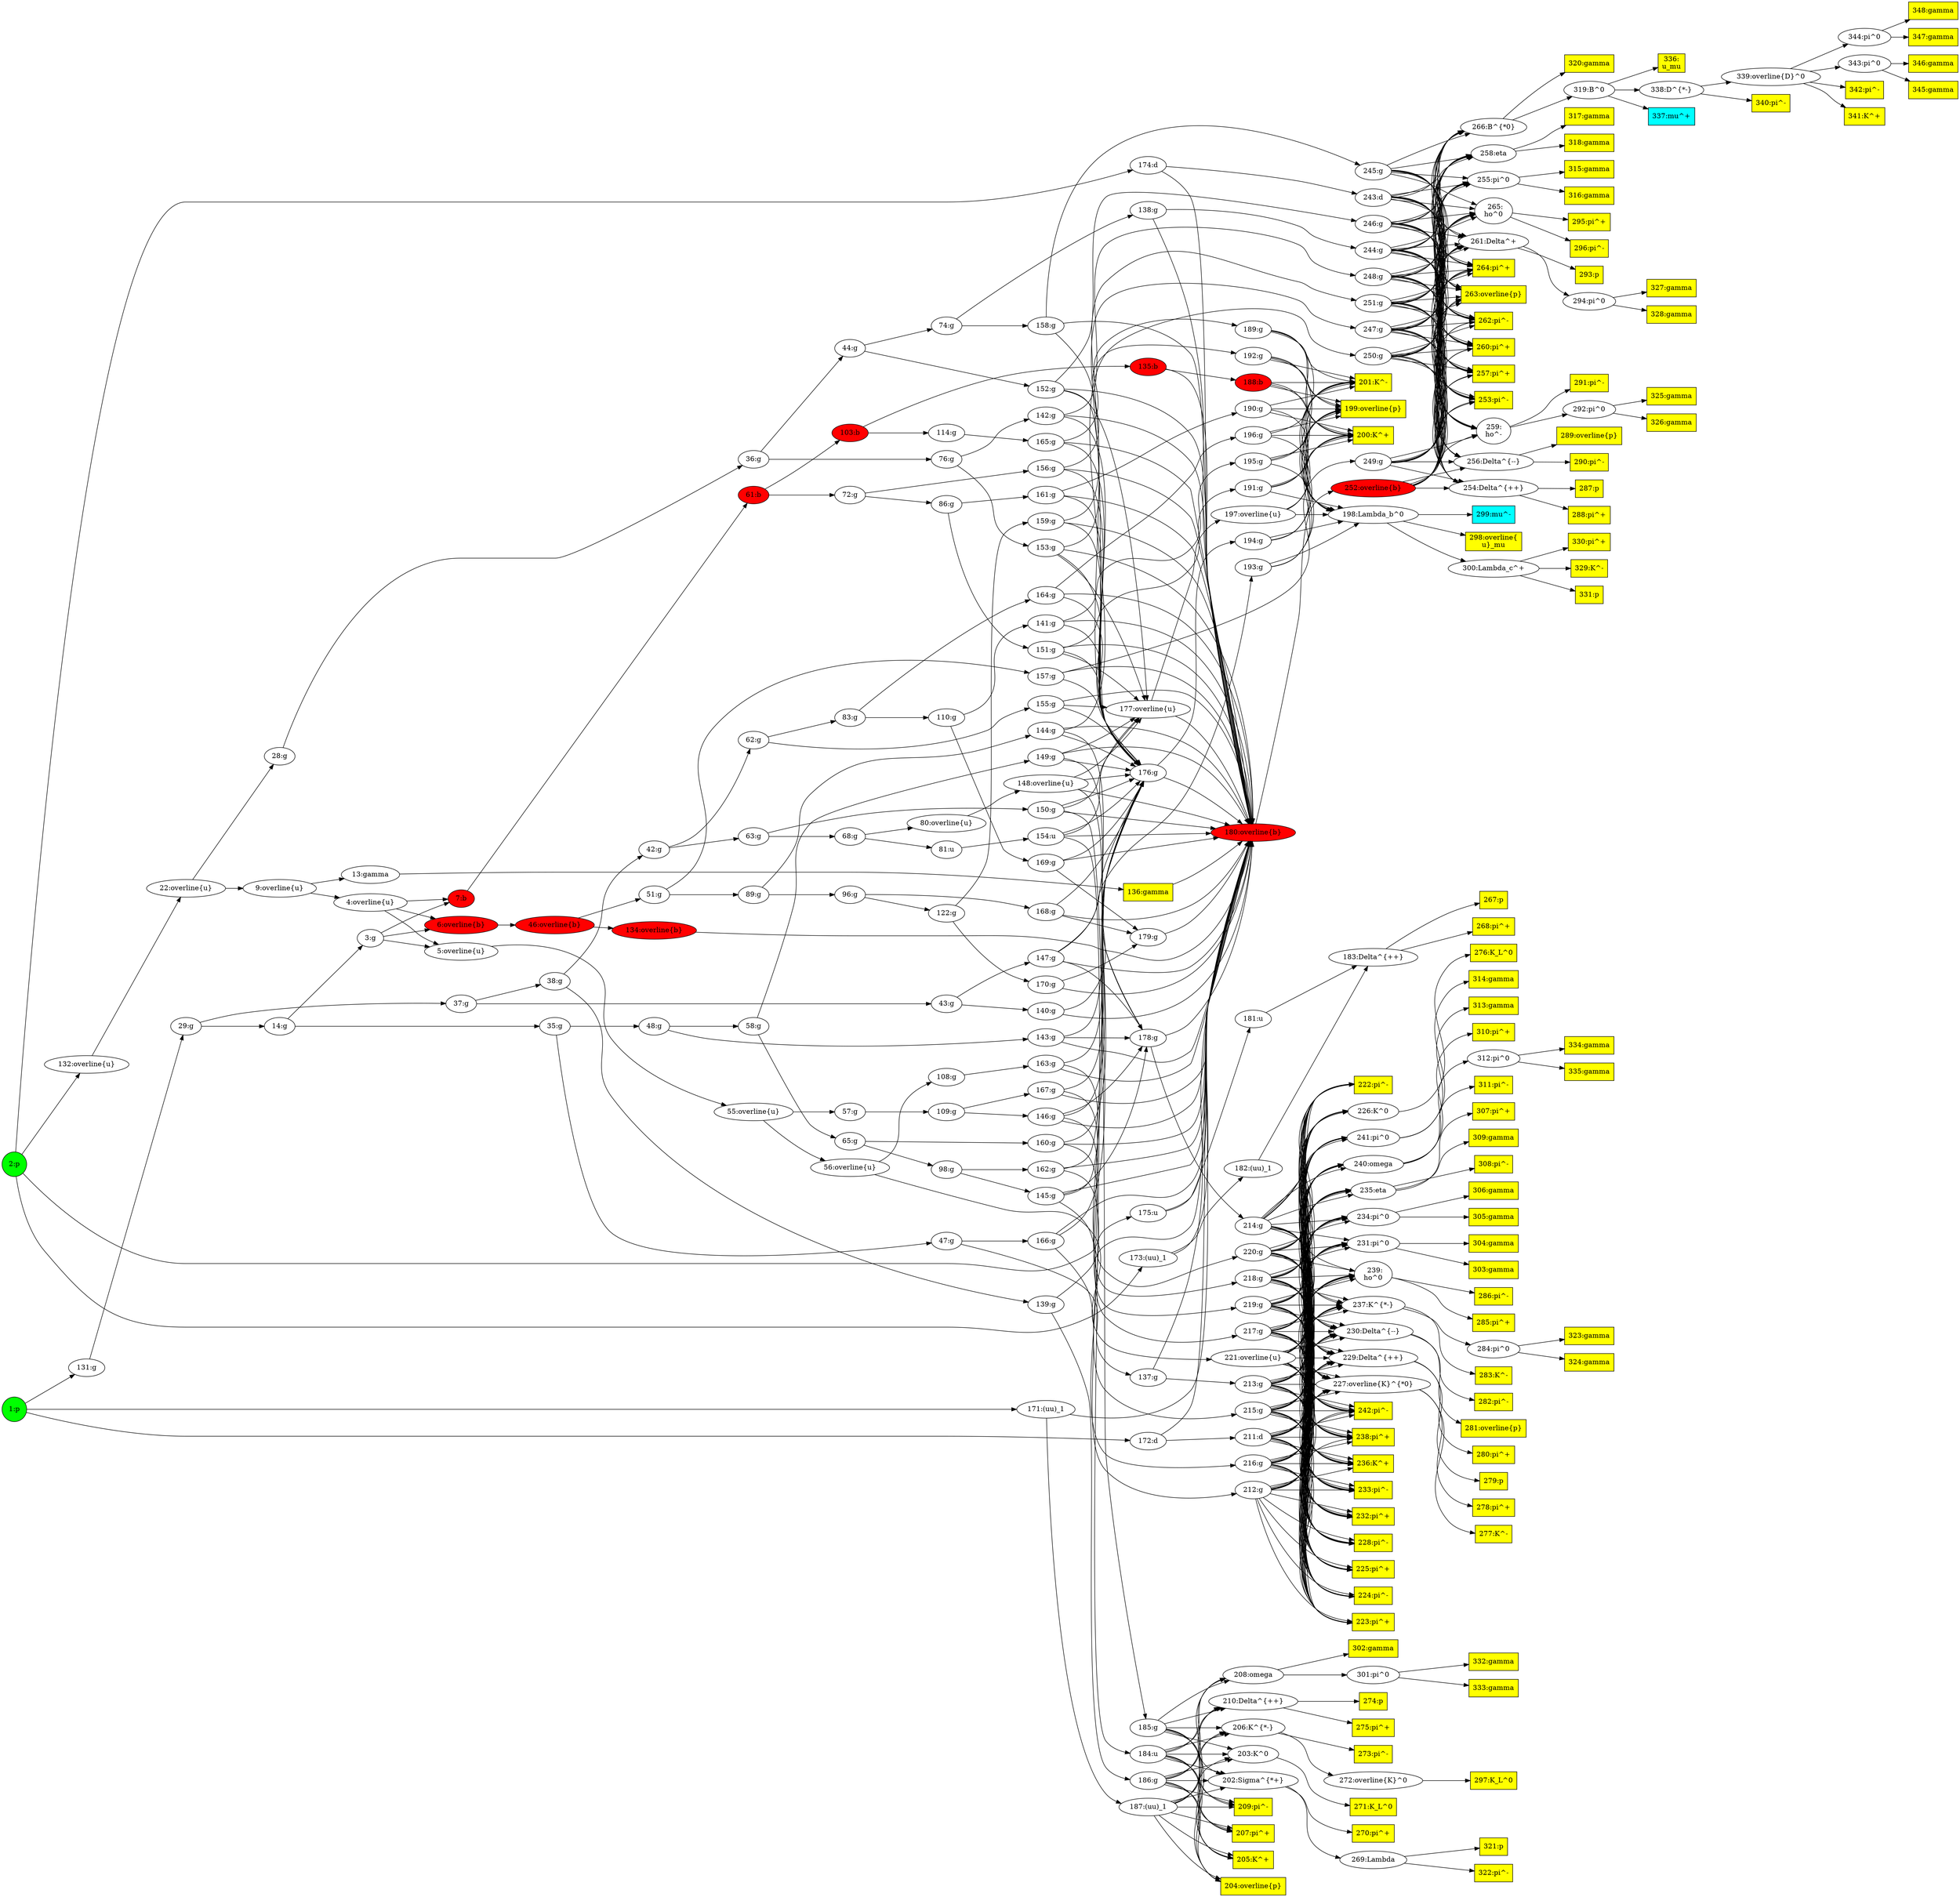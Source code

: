 digraph g {
    rankdir = RL;
    348 -> { 344 } [dir="back"]
    348 [label="348:\gamma", shape=box, style=filled, fillcolor=yellow]
    347 -> { 344 } [dir="back"]
    347 [label="347:\gamma", shape=box, style=filled, fillcolor=yellow]
    346 -> { 343 } [dir="back"]
    346 [label="346:\gamma", shape=box, style=filled, fillcolor=yellow]
    345 -> { 343 } [dir="back"]
    345 [label="345:\gamma", shape=box, style=filled, fillcolor=yellow]
    344 -> { 339 } [dir="back"]
    344 [label="344:\pi^0"]
    343 -> { 339 } [dir="back"]
    343 [label="343:\pi^0"]
    342 -> { 339 } [dir="back"]
    342 [label="342:\pi^-", shape=box, style=filled, fillcolor=yellow]
    341 -> { 339 } [dir="back"]
    341 [label="341:K^+", shape=box, style=filled, fillcolor=yellow]
    340 -> { 338 } [dir="back"]
    340 [label="340:\pi^-", shape=box, style=filled, fillcolor=yellow]
    339 -> { 338 } [dir="back"]
    339 [label="339:\overline{D}^0"]
    338 -> { 319 } [dir="back"]
    338 [label="338:D^{*-}"]
    337 -> { 319 } [dir="back"]
    337 [label="337:\mu^+", shape=box, style=filled, fillcolor=cyan]
    336 -> { 319 } [dir="back"]
    336 [label="336:\nu_\mu", shape=box, style=filled, fillcolor=yellow]
    335 -> { 312 } [dir="back"]
    335 [label="335:\gamma", shape=box, style=filled, fillcolor=yellow]
    334 -> { 312 } [dir="back"]
    334 [label="334:\gamma", shape=box, style=filled, fillcolor=yellow]
    333 -> { 301 } [dir="back"]
    333 [label="333:\gamma", shape=box, style=filled, fillcolor=yellow]
    332 -> { 301 } [dir="back"]
    332 [label="332:\gamma", shape=box, style=filled, fillcolor=yellow]
    331 -> { 300 } [dir="back"]
    331 [label="331:p", shape=box, style=filled, fillcolor=yellow]
    330 -> { 300 } [dir="back"]
    330 [label="330:\pi^+", shape=box, style=filled, fillcolor=yellow]
    329 -> { 300 } [dir="back"]
    329 [label="329:K^-", shape=box, style=filled, fillcolor=yellow]
    328 -> { 294 } [dir="back"]
    328 [label="328:\gamma", shape=box, style=filled, fillcolor=yellow]
    327 -> { 294 } [dir="back"]
    327 [label="327:\gamma", shape=box, style=filled, fillcolor=yellow]
    326 -> { 292 } [dir="back"]
    326 [label="326:\gamma", shape=box, style=filled, fillcolor=yellow]
    325 -> { 292 } [dir="back"]
    325 [label="325:\gamma", shape=box, style=filled, fillcolor=yellow]
    324 -> { 284 } [dir="back"]
    324 [label="324:\gamma", shape=box, style=filled, fillcolor=yellow]
    323 -> { 284 } [dir="back"]
    323 [label="323:\gamma", shape=box, style=filled, fillcolor=yellow]
    322 -> { 269 } [dir="back"]
    322 [label="322:\pi^-", shape=box, style=filled, fillcolor=yellow]
    321 -> { 269 } [dir="back"]
    321 [label="321:p", shape=box, style=filled, fillcolor=yellow]
    320 -> { 266 } [dir="back"]
    320 [label="320:\gamma", shape=box, style=filled, fillcolor=yellow]
    319 -> { 266 } [dir="back"]
    319 [label="319:B^0"]
    318 -> { 258 } [dir="back"]
    318 [label="318:\gamma", shape=box, style=filled, fillcolor=yellow]
    317 -> { 258 } [dir="back"]
    317 [label="317:\gamma", shape=box, style=filled, fillcolor=yellow]
    316 -> { 255 } [dir="back"]
    316 [label="316:\gamma", shape=box, style=filled, fillcolor=yellow]
    315 -> { 255 } [dir="back"]
    315 [label="315:\gamma", shape=box, style=filled, fillcolor=yellow]
    314 -> { 241 } [dir="back"]
    314 [label="314:\gamma", shape=box, style=filled, fillcolor=yellow]
    313 -> { 241 } [dir="back"]
    313 [label="313:\gamma", shape=box, style=filled, fillcolor=yellow]
    312 -> { 240 } [dir="back"]
    312 [label="312:\pi^0"]
    311 -> { 240 } [dir="back"]
    311 [label="311:\pi^-", shape=box, style=filled, fillcolor=yellow]
    310 -> { 240 } [dir="back"]
    310 [label="310:\pi^+", shape=box, style=filled, fillcolor=yellow]
    309 -> { 235 } [dir="back"]
    309 [label="309:\gamma", shape=box, style=filled, fillcolor=yellow]
    308 -> { 235 } [dir="back"]
    308 [label="308:\pi^-", shape=box, style=filled, fillcolor=yellow]
    307 -> { 235 } [dir="back"]
    307 [label="307:\pi^+", shape=box, style=filled, fillcolor=yellow]
    306 -> { 234 } [dir="back"]
    306 [label="306:\gamma", shape=box, style=filled, fillcolor=yellow]
    305 -> { 234 } [dir="back"]
    305 [label="305:\gamma", shape=box, style=filled, fillcolor=yellow]
    304 -> { 231 } [dir="back"]
    304 [label="304:\gamma", shape=box, style=filled, fillcolor=yellow]
    303 -> { 231 } [dir="back"]
    303 [label="303:\gamma", shape=box, style=filled, fillcolor=yellow]
    302 -> { 208 } [dir="back"]
    302 [label="302:\gamma", shape=box, style=filled, fillcolor=yellow]
    301 -> { 208 } [dir="back"]
    301 [label="301:\pi^0"]
    300 -> { 198 } [dir="back"]
    300 [label="300:\Lambda_c^+"]
    299 -> { 198 } [dir="back"]
    299 [label="299:\mu^-", shape=box, style=filled, fillcolor=cyan]
    298 -> { 198 } [dir="back"]
    298 [label="298:\overline{\nu}_\mu", shape=box, style=filled, fillcolor=yellow]
    297 -> { 272 } [dir="back"]
    297 [label="297:K_L^0", shape=box, style=filled, fillcolor=yellow]
    296 -> { 265 } [dir="back"]
    296 [label="296:\pi^-", shape=box, style=filled, fillcolor=yellow]
    295 -> { 265 } [dir="back"]
    295 [label="295:\pi^+", shape=box, style=filled, fillcolor=yellow]
    294 -> { 261 } [dir="back"]
    294 [label="294:\pi^0"]
    293 -> { 261 } [dir="back"]
    293 [label="293:p", shape=box, style=filled, fillcolor=yellow]
    292 -> { 259 } [dir="back"]
    292 [label="292:\pi^0"]
    291 -> { 259 } [dir="back"]
    291 [label="291:\pi^-", shape=box, style=filled, fillcolor=yellow]
    290 -> { 256 } [dir="back"]
    290 [label="290:\pi^-", shape=box, style=filled, fillcolor=yellow]
    289 -> { 256 } [dir="back"]
    289 [label="289:\overline{p}", shape=box, style=filled, fillcolor=yellow]
    288 -> { 254 } [dir="back"]
    288 [label="288:\pi^+", shape=box, style=filled, fillcolor=yellow]
    287 -> { 254 } [dir="back"]
    287 [label="287:p", shape=box, style=filled, fillcolor=yellow]
    286 -> { 239 } [dir="back"]
    286 [label="286:\pi^-", shape=box, style=filled, fillcolor=yellow]
    285 -> { 239 } [dir="back"]
    285 [label="285:\pi^+", shape=box, style=filled, fillcolor=yellow]
    284 -> { 237 } [dir="back"]
    284 [label="284:\pi^0"]
    283 -> { 237 } [dir="back"]
    283 [label="283:K^-", shape=box, style=filled, fillcolor=yellow]
    282 -> { 230 } [dir="back"]
    282 [label="282:\pi^-", shape=box, style=filled, fillcolor=yellow]
    281 -> { 230 } [dir="back"]
    281 [label="281:\overline{p}", shape=box, style=filled, fillcolor=yellow]
    280 -> { 229 } [dir="back"]
    280 [label="280:\pi^+", shape=box, style=filled, fillcolor=yellow]
    279 -> { 229 } [dir="back"]
    279 [label="279:p", shape=box, style=filled, fillcolor=yellow]
    278 -> { 227 } [dir="back"]
    278 [label="278:\pi^+", shape=box, style=filled, fillcolor=yellow]
    277 -> { 227 } [dir="back"]
    277 [label="277:K^-", shape=box, style=filled, fillcolor=yellow]
    276 -> { 226 } [dir="back"]
    276 [label="276:K_L^0", shape=box, style=filled, fillcolor=yellow]
    275 -> { 210 } [dir="back"]
    275 [label="275:\pi^+", shape=box, style=filled, fillcolor=yellow]
    274 -> { 210 } [dir="back"]
    274 [label="274:p", shape=box, style=filled, fillcolor=yellow]
    273 -> { 206 } [dir="back"]
    273 [label="273:\pi^-", shape=box, style=filled, fillcolor=yellow]
    272 -> { 206 } [dir="back"]
    272 [label="272:\overline{K}^0"]
    271 -> { 203 } [dir="back"]
    271 [label="271:K_L^0", shape=box, style=filled, fillcolor=yellow]
    270 -> { 202 } [dir="back"]
    270 [label="270:\pi^+", shape=box, style=filled, fillcolor=yellow]
    269 -> { 202 } [dir="back"]
    269 [label="269:\Lambda"]
    268 -> { 183 } [dir="back"]
    268 [label="268:\pi^+", shape=box, style=filled, fillcolor=yellow]
    267 -> { 183 } [dir="back"]
    267 [label="267:p", shape=box, style=filled, fillcolor=yellow]
    266 -> { 243 244 245 246 247 248 249 250 251 252 } [dir="back"]
    266 [label="266:B^{*0}"]
    265 -> { 243 244 245 246 247 248 249 250 251 252 } [dir="back"]
    265 [label="265:\rho^0"]
    264 -> { 243 244 245 246 247 248 249 250 251 252 } [dir="back"]
    264 [label="264:\pi^+", shape=box, style=filled, fillcolor=yellow]
    263 -> { 243 244 245 246 247 248 249 250 251 252 } [dir="back"]
    263 [label="263:\overline{p}", shape=box, style=filled, fillcolor=yellow]
    262 -> { 243 244 245 246 247 248 249 250 251 252 } [dir="back"]
    262 [label="262:\pi^-", shape=box, style=filled, fillcolor=yellow]
    261 -> { 243 244 245 246 247 248 249 250 251 252 } [dir="back"]
    261 [label="261:\Delta^+"]
    260 -> { 243 244 245 246 247 248 249 250 251 252 } [dir="back"]
    260 [label="260:\pi^+", shape=box, style=filled, fillcolor=yellow]
    259 -> { 243 244 245 246 247 248 249 250 251 252 } [dir="back"]
    259 [label="259:\rho^-"]
    258 -> { 243 244 245 246 247 248 249 250 251 252 } [dir="back"]
    258 [label="258:\eta"]
    257 -> { 243 244 245 246 247 248 249 250 251 252 } [dir="back"]
    257 [label="257:\pi^+", shape=box, style=filled, fillcolor=yellow]
    256 -> { 243 244 245 246 247 248 249 250 251 252 } [dir="back"]
    256 [label="256:\Delta^{--}"]
    255 -> { 243 244 245 246 247 248 249 250 251 252 } [dir="back"]
    255 [label="255:\pi^0"]
    254 -> { 243 244 245 246 247 248 249 250 251 252 } [dir="back"]
    254 [label="254:\Delta^{++}"]
    253 -> { 243 244 245 246 247 248 249 250 251 252 } [dir="back"]
    253 [label="253:\pi^-", shape=box, style=filled, fillcolor=yellow]
    252 -> { 180 } [dir="back"]
    252 [label="252:\overline{b}", shape="", style=filled, fillcolor=red]
    251 -> { 159 } [dir="back"]
    251 [label="251:g"]
    250 -> { 144 } [dir="back"]
    250 [label="250:g"]
    249 -> { 157 } [dir="back"]
    249 [label="249:g"]
    248 -> { 142 } [dir="back"]
    248 [label="248:g"]
    247 -> { 153 } [dir="back"]
    247 [label="247:g"]
    246 -> { 152 } [dir="back"]
    246 [label="246:g"]
    245 -> { 158 } [dir="back"]
    245 [label="245:g"]
    244 -> { 138 } [dir="back"]
    244 [label="244:g"]
    243 -> { 174 } [dir="back"]
    243 [label="243:d"]
    242 -> { 211 212 213 214 215 216 217 218 219 220 221 } [dir="back"]
    242 [label="242:\pi^-", shape=box, style=filled, fillcolor=yellow]
    241 -> { 211 212 213 214 215 216 217 218 219 220 221 } [dir="back"]
    241 [label="241:\pi^0"]
    240 -> { 211 212 213 214 215 216 217 218 219 220 221 } [dir="back"]
    240 [label="240:\omega"]
    239 -> { 211 212 213 214 215 216 217 218 219 220 221 } [dir="back"]
    239 [label="239:\rho^0"]
    238 -> { 211 212 213 214 215 216 217 218 219 220 221 } [dir="back"]
    238 [label="238:\pi^+", shape=box, style=filled, fillcolor=yellow]
    237 -> { 211 212 213 214 215 216 217 218 219 220 221 } [dir="back"]
    237 [label="237:K^{*-}"]
    236 -> { 211 212 213 214 215 216 217 218 219 220 221 } [dir="back"]
    236 [label="236:K^+", shape=box, style=filled, fillcolor=yellow]
    235 -> { 211 212 213 214 215 216 217 218 219 220 221 } [dir="back"]
    235 [label="235:\eta"]
    234 -> { 211 212 213 214 215 216 217 218 219 220 221 } [dir="back"]
    234 [label="234:\pi^0"]
    233 -> { 211 212 213 214 215 216 217 218 219 220 221 } [dir="back"]
    233 [label="233:\pi^-", shape=box, style=filled, fillcolor=yellow]
    232 -> { 211 212 213 214 215 216 217 218 219 220 221 } [dir="back"]
    232 [label="232:\pi^+", shape=box, style=filled, fillcolor=yellow]
    231 -> { 211 212 213 214 215 216 217 218 219 220 221 } [dir="back"]
    231 [label="231:\pi^0"]
    230 -> { 211 212 213 214 215 216 217 218 219 220 221 } [dir="back"]
    230 [label="230:\Delta^{--}"]
    229 -> { 211 212 213 214 215 216 217 218 219 220 221 } [dir="back"]
    229 [label="229:\Delta^{++}"]
    228 -> { 211 212 213 214 215 216 217 218 219 220 221 } [dir="back"]
    228 [label="228:\pi^-", shape=box, style=filled, fillcolor=yellow]
    227 -> { 211 212 213 214 215 216 217 218 219 220 221 } [dir="back"]
    227 [label="227:\overline{K}^{*0}"]
    226 -> { 211 212 213 214 215 216 217 218 219 220 221 } [dir="back"]
    226 [label="226:K^0"]
    225 -> { 211 212 213 214 215 216 217 218 219 220 221 } [dir="back"]
    225 [label="225:\pi^+", shape=box, style=filled, fillcolor=yellow]
    224 -> { 211 212 213 214 215 216 217 218 219 220 221 } [dir="back"]
    224 [label="224:\pi^-", shape=box, style=filled, fillcolor=yellow]
    223 -> { 211 212 213 214 215 216 217 218 219 220 221 } [dir="back"]
    223 [label="223:\pi^+", shape=box, style=filled, fillcolor=yellow]
    222 -> { 211 212 213 214 215 216 217 218 219 220 221 } [dir="back"]
    222 [label="222:\pi^-", shape=box, style=filled, fillcolor=yellow]
    221 -> { 56 } [dir="back"]
    221 [label="221:\overline{u}"]
    220 -> { 163 } [dir="back"]
    220 [label="220:g"]
    219 -> { 146 } [dir="back"]
    219 [label="219:g"]
    218 -> { 167 } [dir="back"]
    218 [label="218:g"]
    217 -> { 160 } [dir="back"]
    217 [label="217:g"]
    216 -> { 145 } [dir="back"]
    216 [label="216:g"]
    215 -> { 162 } [dir="back"]
    215 [label="215:g"]
    214 -> { 178 } [dir="back"]
    214 [label="214:g"]
    213 -> { 137 } [dir="back"]
    213 [label="213:g"]
    212 -> { 166 } [dir="back"]
    212 [label="212:g"]
    211 -> { 172 } [dir="back"]
    211 [label="211:d"]
    210 -> { 184 185 186 187 } [dir="back"]
    210 [label="210:\Delta^{++}"]
    209 -> { 184 185 186 187 } [dir="back"]
    209 [label="209:\pi^-", shape=box, style=filled, fillcolor=yellow]
    208 -> { 184 185 186 187 } [dir="back"]
    208 [label="208:\omega"]
    207 -> { 184 185 186 187 } [dir="back"]
    207 [label="207:\pi^+", shape=box, style=filled, fillcolor=yellow]
    206 -> { 184 185 186 187 } [dir="back"]
    206 [label="206:K^{*-}"]
    205 -> { 184 185 186 187 } [dir="back"]
    205 [label="205:K^+", shape=box, style=filled, fillcolor=yellow]
    204 -> { 184 185 186 187 } [dir="back"]
    204 [label="204:\overline{p}", shape=box, style=filled, fillcolor=yellow]
    203 -> { 184 185 186 187 } [dir="back"]
    203 [label="203:K^0"]
    202 -> { 184 185 186 187 } [dir="back"]
    202 [label="202:\Sigma^{*+}"]
    201 -> { 188 189 190 191 192 193 194 195 196 197 } [dir="back"]
    201 [label="201:K^-", shape=box, style=filled, fillcolor=yellow]
    200 -> { 188 189 190 191 192 193 194 195 196 197 } [dir="back"]
    200 [label="200:K^+", shape=box, style=filled, fillcolor=yellow]
    199 -> { 188 189 190 191 192 193 194 195 196 197 } [dir="back"]
    199 [label="199:\overline{p}", shape=box, style=filled, fillcolor=yellow]
    198 -> { 188 189 190 191 192 193 194 195 196 197 } [dir="back"]
    198 [label="198:\Lambda_b^0"]
    197 -> { 177 } [dir="back"]
    197 [label="197:\overline{u}"]
    196 -> { 164 } [dir="back"]
    196 [label="196:g"]
    195 -> { 141 } [dir="back"]
    195 [label="195:g"]
    194 -> { 176 } [dir="back"]
    194 [label="194:g"]
    193 -> { 147 } [dir="back"]
    193 [label="193:g"]
    192 -> { 156 } [dir="back"]
    192 [label="192:g"]
    191 -> { 151 } [dir="back"]
    191 [label="191:g"]
    190 -> { 161 } [dir="back"]
    190 [label="190:g"]
    189 -> { 165 } [dir="back"]
    189 [label="189:g"]
    188 -> { 135 } [dir="back"]
    188 [label="188:b", shape="", style=filled, fillcolor=red]
    187 -> { 171 } [dir="back"]
    187 [label="187:(uu)_1"]
    186 -> { 139 } [dir="back"]
    186 [label="186:g"]
    185 -> { 150 } [dir="back"]
    185 [label="185:g"]
    184 -> { 154 } [dir="back"]
    184 [label="184:u"]
    183 -> { 181 182 } [dir="back"]
    183 [label="183:\Delta^{++}"]
    182 -> { 173 } [dir="back"]
    182 [label="182:(uu)_1"]
    181 -> { 175 } [dir="back"]
    181 [label="181:u"]
    180 -> { 134 135 136 137 138 139 140 141 142 143 144 145 146 147 148 149 150 151 152 153 154 155 156 157 158 159 160 161 162 163 164 165 166 167 168 169 170 171 172 173 174 175 176 177 178 179 } [dir="back"]
    180 [label="180:\overline{b}", shape="", style=filled, fillcolor=red]
    179 -> { 168 169 170 } [dir="back"]
    179 [label="179:g"]
    178 -> { 143 144 145 146 147 148 149 } [dir="back"]
    178 [label="178:g"]
    177 -> { 148 149 150 151 152 153 154 155 } [dir="back"]
    177 [label="177:\overline{u}"]
    176 -> { 140 141 142 143 144 145 146 147 148 149 150 151 152 153 154 155 156 157 158 159 160 161 162 163 164 165 166 167 168 169 } [dir="back"]
    176 [label="176:g"]
    175 -> { 2 } [dir="back"]
    175 [label="175:u"]
    174 -> { 2 } [dir="back"]
    174 [label="174:d"]
    173 -> { 2 } [dir="back"]
    173 [label="173:(uu)_1"]
    172 -> { 1 } [dir="back"]
    172 [label="172:d"]
    171 -> { 1 } [dir="back"]
    171 [label="171:(uu)_1"]
    170 -> { 122 } [dir="back"]
    170 [label="170:g"]
    169 -> { 110 } [dir="back"]
    169 [label="169:g"]
    168 -> { 96 } [dir="back"]
    168 [label="168:g"]
    167 -> { 109 } [dir="back"]
    167 [label="167:g"]
    166 -> { 47 } [dir="back"]
    166 [label="166:g"]
    165 -> { 114 } [dir="back"]
    165 [label="165:g"]
    164 -> { 83 } [dir="back"]
    164 [label="164:g"]
    163 -> { 108 } [dir="back"]
    163 [label="163:g"]
    162 -> { 98 } [dir="back"]
    162 [label="162:g"]
    161 -> { 86 } [dir="back"]
    161 [label="161:g"]
    160 -> { 65 } [dir="back"]
    160 [label="160:g"]
    159 -> { 122 } [dir="back"]
    159 [label="159:g"]
    158 -> { 74 } [dir="back"]
    158 [label="158:g"]
    157 -> { 51 } [dir="back"]
    157 [label="157:g"]
    156 -> { 72 } [dir="back"]
    156 [label="156:g"]
    155 -> { 62 } [dir="back"]
    155 [label="155:g"]
    154 -> { 81 } [dir="back"]
    154 [label="154:u"]
    153 -> { 76 } [dir="back"]
    153 [label="153:g"]
    152 -> { 44 } [dir="back"]
    152 [label="152:g"]
    151 -> { 86 } [dir="back"]
    151 [label="151:g"]
    150 -> { 63 } [dir="back"]
    150 [label="150:g"]
    149 -> { 58 } [dir="back"]
    149 [label="149:g"]
    148 -> { 80 } [dir="back"]
    148 [label="148:\overline{u}"]
    147 -> { 43 } [dir="back"]
    147 [label="147:g"]
    146 -> { 109 } [dir="back"]
    146 [label="146:g"]
    145 -> { 98 } [dir="back"]
    145 [label="145:g"]
    144 -> { 89 } [dir="back"]
    144 [label="144:g"]
    143 -> { 48 } [dir="back"]
    143 [label="143:g"]
    142 -> { 76 } [dir="back"]
    142 [label="142:g"]
    141 -> { 110 } [dir="back"]
    141 [label="141:g"]
    140 -> { 43 } [dir="back"]
    140 [label="140:g"]
    139 -> { 38 } [dir="back"]
    139 [label="139:g"]
    138 -> { 74 } [dir="back"]
    138 [label="138:g"]
    137 -> { 47 } [dir="back"]
    137 [label="137:g"]
    136 -> { 13 } [dir="back"]
    136 [label="136:\gamma", shape=box, style=filled, fillcolor=yellow]
    135 -> { 103 } [dir="back"]
    135 [label="135:b", shape="", style=filled, fillcolor=red]
    134 -> { 46 } [dir="back"]
    134 [label="134:\overline{b}", shape="", style=filled, fillcolor=red]
    132 -> { 2 } [dir="back"]
    132 [label="132:\overline{u}"]
    131 -> { 1 } [dir="back"]
    131 [label="131:g"]
    122 -> { 96 } [dir="back"]
    122 [label="122:g"]
    114 -> { 103 } [dir="back"]
    114 [label="114:g"]
    110 -> { 83 } [dir="back"]
    110 [label="110:g"]
    109 -> { 57 } [dir="back"]
    109 [label="109:g"]
    108 -> { 56 } [dir="back"]
    108 [label="108:g"]
    103 -> { 61 } [dir="back"]
    103 [label="103:b", shape="", style=filled, fillcolor=red]
    98 -> { 65 } [dir="back"]
    98 [label="98:g"]
    96 -> { 89 } [dir="back"]
    96 [label="96:g"]
    89 -> { 51 } [dir="back"]
    89 [label="89:g"]
    86 -> { 72 } [dir="back"]
    86 [label="86:g"]
    83 -> { 62 } [dir="back"]
    83 [label="83:g"]
    81 -> { 68 } [dir="back"]
    81 [label="81:u"]
    80 -> { 68 } [dir="back"]
    80 [label="80:\overline{u}"]
    76 -> { 36 } [dir="back"]
    76 [label="76:g"]
    74 -> { 44 } [dir="back"]
    74 [label="74:g"]
    72 -> { 61 } [dir="back"]
    72 [label="72:g"]
    68 -> { 63 } [dir="back"]
    68 [label="68:g"]
    65 -> { 58 } [dir="back"]
    65 [label="65:g"]
    63 -> { 42 } [dir="back"]
    63 [label="63:g"]
    62 -> { 42 } [dir="back"]
    62 [label="62:g"]
    61 -> { 7 } [dir="back"]
    61 [label="61:b", shape="", style=filled, fillcolor=red]
    58 -> { 48 } [dir="back"]
    58 [label="58:g"]
    57 -> { 55 } [dir="back"]
    57 [label="57:g"]
    56 -> { 55 } [dir="back"]
    56 [label="56:\overline{u}"]
    55 -> { 5 } [dir="back"]
    55 [label="55:\overline{u}"]
    51 -> { 46 } [dir="back"]
    51 [label="51:g"]
    48 -> { 35 } [dir="back"]
    48 [label="48:g"]
    47 -> { 35 } [dir="back"]
    47 [label="47:g"]
    46 -> { 6 } [dir="back"]
    46 [label="46:\overline{b}", shape="", style=filled, fillcolor=red]
    44 -> { 36 } [dir="back"]
    44 [label="44:g"]
    43 -> { 37 } [dir="back"]
    43 [label="43:g"]
    42 -> { 38 } [dir="back"]
    42 [label="42:g"]
    38 -> { 37 } [dir="back"]
    38 [label="38:g"]
    37 -> { 29 } [dir="back"]
    37 [label="37:g"]
    36 -> { 28 } [dir="back"]
    36 [label="36:g"]
    35 -> { 14 } [dir="back"]
    35 [label="35:g"]
    29 -> { 131 } [dir="back"]
    29 [label="29:g"]
    28 -> { 22 } [dir="back"]
    28 [label="28:g"]
    22 -> { 132 } [dir="back"]
    22 [label="22:\overline{u}"]
    14 -> { 29 } [dir="back"]
    14 [label="14:g"]
    13 -> { 9 } [dir="back"]
    13 [label="13:\gamma"]
    9 -> { 22 } [dir="back"]
    9 [label="9:\overline{u}"]
    7 -> { 3 4 } [dir="back"]
    7 [label="7:b", shape="", style=filled, fillcolor=red]
    6 -> { 3 4 } [dir="back"]
    6 [label="6:\overline{b}", shape="", style=filled, fillcolor=red]
    5 -> { 3 4 } [dir="back"]
    5 [label="5:\overline{u}"]
    4 -> { 9 } [dir="back"]
    4 [label="4:\overline{u}"]
    3 -> { 14 } [dir="back"]
    3 [label="3:g"]
    2 [label="2:p", shape=circle, style=filled, fillcolor=green]
    1 [label="1:p", shape=circle, style=filled, fillcolor=green]
  {rank=same;1 2 } // Put initial particles on same level
}